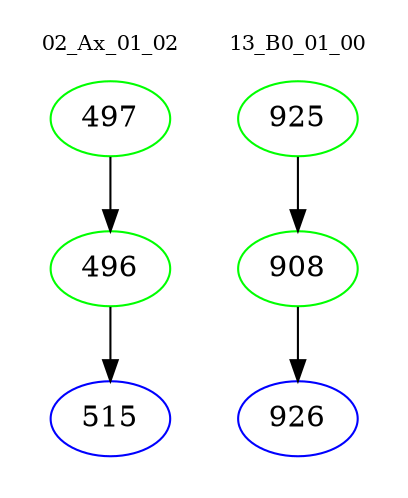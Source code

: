 digraph{
subgraph cluster_0 {
color = white
label = "02_Ax_01_02";
fontsize=10;
T0_497 [label="497", color="green"]
T0_497 -> T0_496 [color="black"]
T0_496 [label="496", color="green"]
T0_496 -> T0_515 [color="black"]
T0_515 [label="515", color="blue"]
}
subgraph cluster_1 {
color = white
label = "13_B0_01_00";
fontsize=10;
T1_925 [label="925", color="green"]
T1_925 -> T1_908 [color="black"]
T1_908 [label="908", color="green"]
T1_908 -> T1_926 [color="black"]
T1_926 [label="926", color="blue"]
}
}
